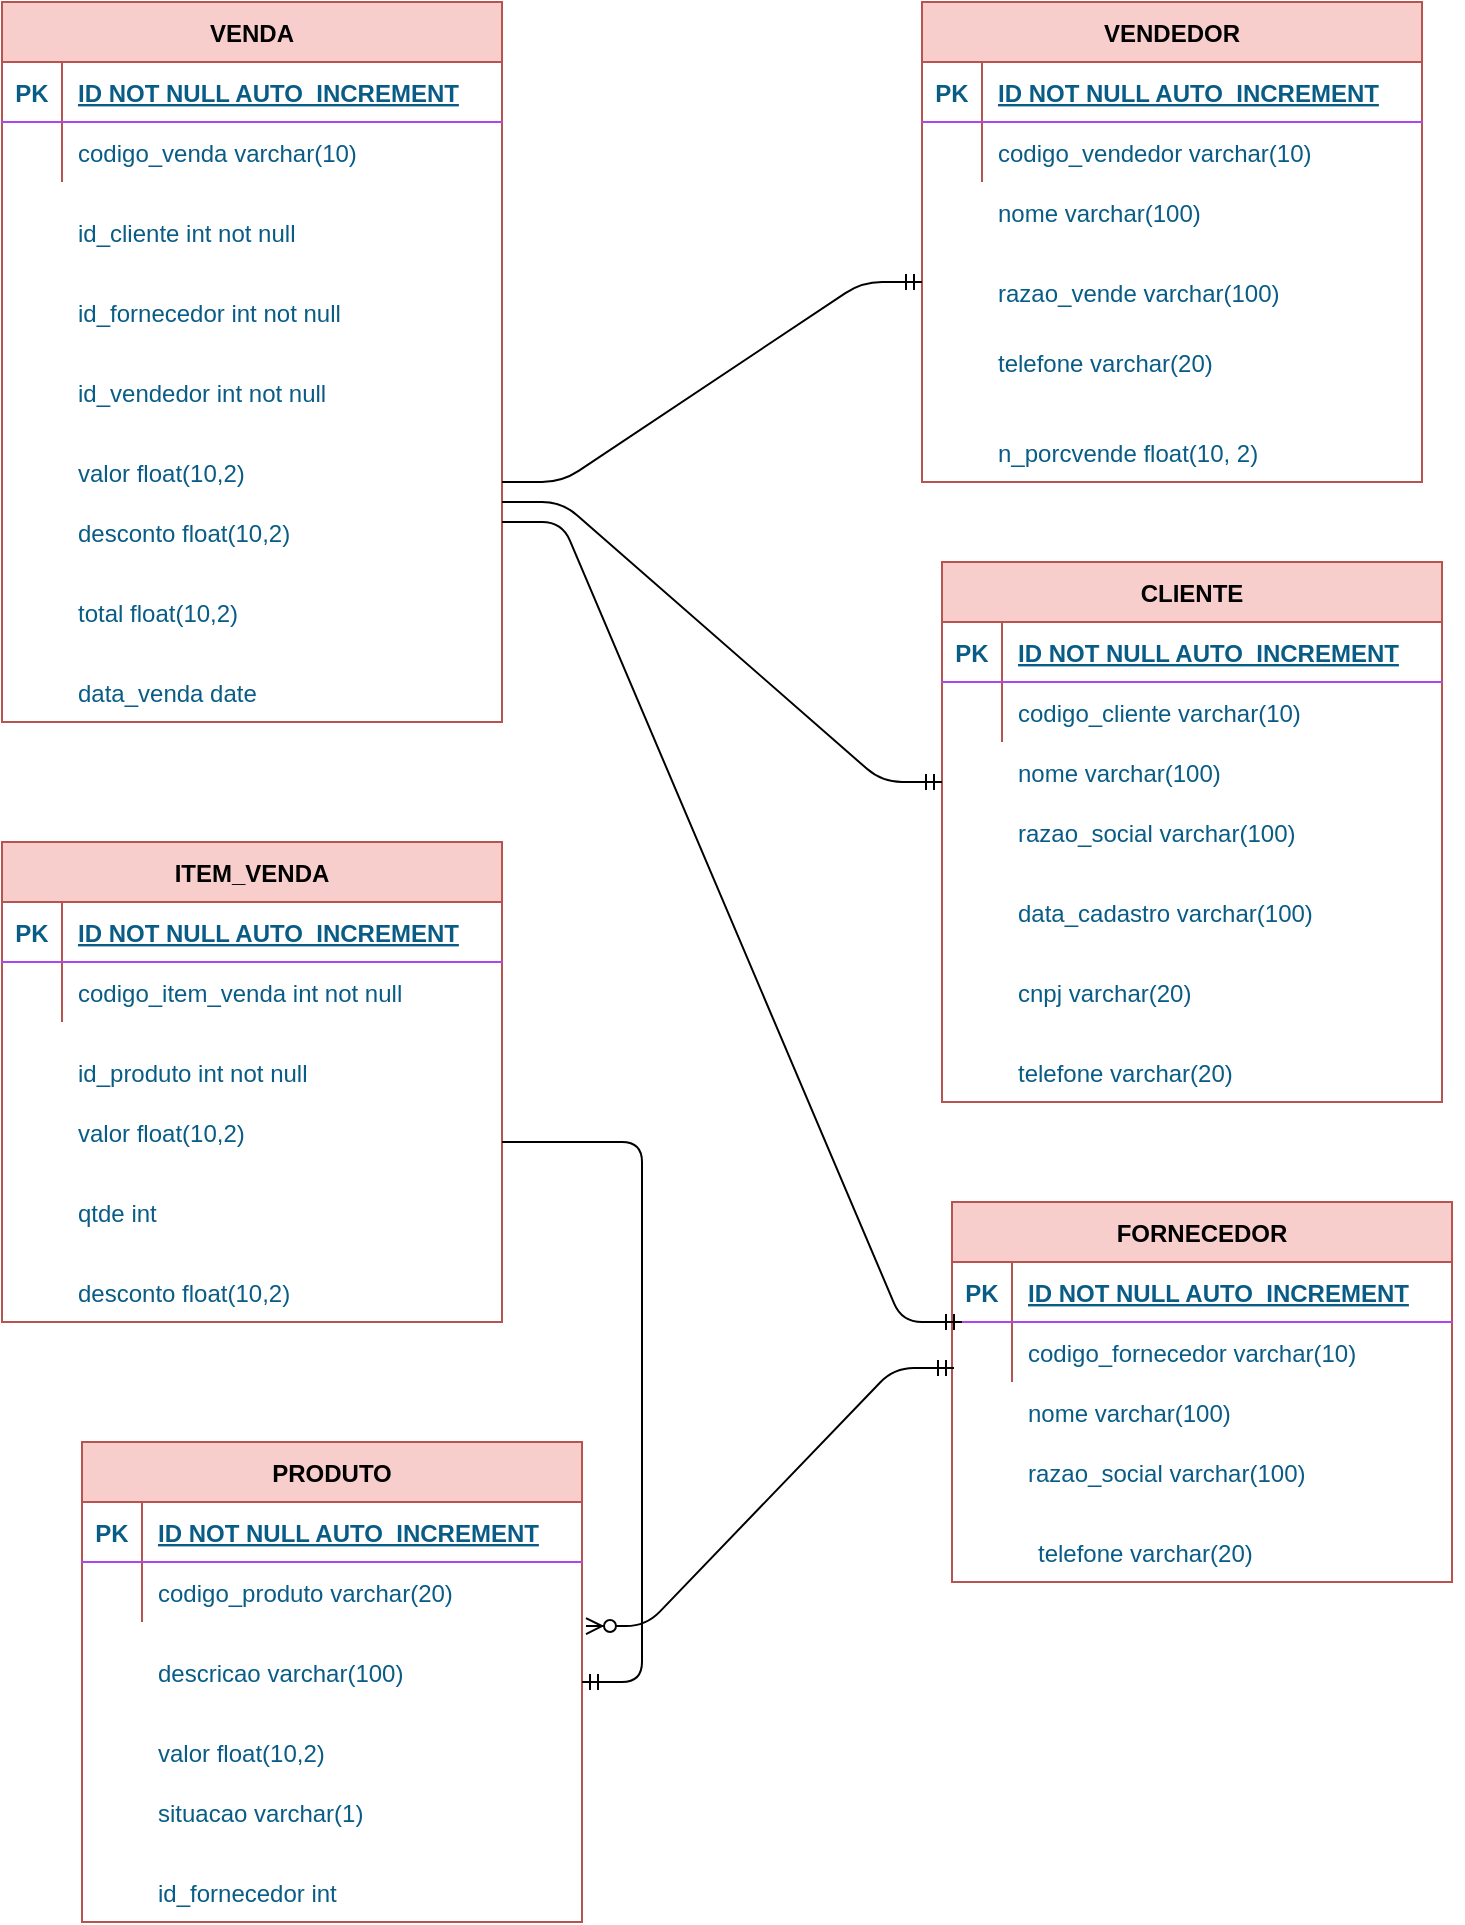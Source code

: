 <mxfile version="15.1.2" type="device"><diagram id="R2lEEEUBdFMjLlhIrx00" name="Page-1"><mxGraphModel dx="1689" dy="831" grid="1" gridSize="10" guides="1" tooltips="1" connect="1" arrows="1" fold="1" page="1" pageScale="1" pageWidth="850" pageHeight="1100" math="0" shadow="0" extFonts="Permanent Marker^https://fonts.googleapis.com/css?family=Permanent+Marker"><root><mxCell id="0"/><mxCell id="1" parent="0"/><mxCell id="wE6T4tkCVQZdM9RePT04-1" value="CLIENTE" style="shape=table;startSize=30;container=1;collapsible=1;childLayout=tableLayout;fixedRows=1;rowLines=0;fontStyle=1;align=center;resizeLast=1;fillColor=#f8cecc;strokeColor=#b85450;" parent="1" vertex="1"><mxGeometry x="510" y="320" width="250" height="270" as="geometry"/></mxCell><mxCell id="wE6T4tkCVQZdM9RePT04-2" value="" style="shape=partialRectangle;collapsible=0;dropTarget=0;pointerEvents=0;fillColor=none;points=[[0,0.5],[1,0.5]];portConstraint=eastwest;top=0;left=0;right=0;bottom=1;strokeColor=#AF45ED;fontColor=#095C86;" parent="wE6T4tkCVQZdM9RePT04-1" vertex="1"><mxGeometry y="30" width="250" height="30" as="geometry"/></mxCell><mxCell id="wE6T4tkCVQZdM9RePT04-3" value="PK" style="shape=partialRectangle;overflow=hidden;connectable=0;fillColor=none;top=0;left=0;bottom=0;right=0;fontStyle=1;strokeColor=#AF45ED;fontColor=#095C86;" parent="wE6T4tkCVQZdM9RePT04-2" vertex="1"><mxGeometry width="30" height="30" as="geometry"/></mxCell><mxCell id="wE6T4tkCVQZdM9RePT04-4" value="ID NOT NULL AUTO_INCREMENT" style="shape=partialRectangle;overflow=hidden;connectable=0;fillColor=none;top=0;left=0;bottom=0;right=0;align=left;spacingLeft=6;fontStyle=5;strokeColor=#AF45ED;fontColor=#095C86;" parent="wE6T4tkCVQZdM9RePT04-2" vertex="1"><mxGeometry x="30" width="220" height="30" as="geometry"/></mxCell><mxCell id="wE6T4tkCVQZdM9RePT04-5" value="" style="shape=partialRectangle;collapsible=0;dropTarget=0;pointerEvents=0;fillColor=none;points=[[0,0.5],[1,0.5]];portConstraint=eastwest;top=0;left=0;right=0;bottom=0;strokeColor=#AF45ED;fontColor=#095C86;" parent="wE6T4tkCVQZdM9RePT04-1" vertex="1"><mxGeometry y="60" width="250" height="30" as="geometry"/></mxCell><mxCell id="wE6T4tkCVQZdM9RePT04-6" value="" style="shape=partialRectangle;overflow=hidden;connectable=0;fillColor=none;top=0;left=0;bottom=0;right=0;strokeColor=#AF45ED;fontColor=#095C86;" parent="wE6T4tkCVQZdM9RePT04-5" vertex="1"><mxGeometry width="30" height="30" as="geometry"/></mxCell><mxCell id="wE6T4tkCVQZdM9RePT04-7" value="codigo_cliente varchar(10)" style="shape=partialRectangle;overflow=hidden;connectable=0;fillColor=none;top=0;left=0;bottom=0;right=0;align=left;spacingLeft=6;strokeColor=#AF45ED;fontColor=#095C86;" parent="wE6T4tkCVQZdM9RePT04-5" vertex="1"><mxGeometry x="30" width="220" height="30" as="geometry"/></mxCell><mxCell id="wE6T4tkCVQZdM9RePT04-8" value="nome varchar(100)" style="shape=partialRectangle;overflow=hidden;connectable=0;fillColor=none;top=0;left=0;bottom=0;right=0;align=left;spacingLeft=6;strokeColor=#AF45ED;fontColor=#095C86;" parent="1" vertex="1"><mxGeometry x="540" y="410" width="220" height="30" as="geometry"/></mxCell><mxCell id="wE6T4tkCVQZdM9RePT04-9" value="razao_social varchar(100)" style="shape=partialRectangle;overflow=hidden;connectable=0;fillColor=none;top=0;left=0;bottom=0;right=0;align=left;spacingLeft=6;strokeColor=#AF45ED;fontColor=#095C86;" parent="1" vertex="1"><mxGeometry x="540" y="440" width="220" height="30" as="geometry"/></mxCell><mxCell id="wE6T4tkCVQZdM9RePT04-10" value="data_cadastro varchar(100)" style="shape=partialRectangle;overflow=hidden;connectable=0;fillColor=none;top=0;left=0;bottom=0;right=0;align=left;spacingLeft=6;strokeColor=#AF45ED;fontColor=#095C86;" parent="1" vertex="1"><mxGeometry x="540" y="480" width="220" height="30" as="geometry"/></mxCell><mxCell id="wE6T4tkCVQZdM9RePT04-11" value="cnpj varchar(20)" style="shape=partialRectangle;overflow=hidden;connectable=0;fillColor=none;top=0;left=0;bottom=0;right=0;align=left;spacingLeft=6;strokeColor=#AF45ED;fontColor=#095C86;" parent="1" vertex="1"><mxGeometry x="540" y="520" width="220" height="30" as="geometry"/></mxCell><mxCell id="wE6T4tkCVQZdM9RePT04-12" value="telefone varchar(20)" style="shape=partialRectangle;overflow=hidden;connectable=0;fillColor=none;top=0;left=0;bottom=0;right=0;align=left;spacingLeft=6;strokeColor=#AF45ED;fontColor=#095C86;" parent="1" vertex="1"><mxGeometry x="540" y="560" width="220" height="30" as="geometry"/></mxCell><mxCell id="wE6T4tkCVQZdM9RePT04-14" value="FORNECEDOR" style="shape=table;startSize=30;container=1;collapsible=1;childLayout=tableLayout;fixedRows=1;rowLines=0;fontStyle=1;align=center;resizeLast=1;fillColor=#f8cecc;strokeColor=#b85450;" parent="1" vertex="1"><mxGeometry x="515" y="640" width="250" height="190" as="geometry"/></mxCell><mxCell id="wE6T4tkCVQZdM9RePT04-15" value="" style="shape=partialRectangle;collapsible=0;dropTarget=0;pointerEvents=0;fillColor=none;points=[[0,0.5],[1,0.5]];portConstraint=eastwest;top=0;left=0;right=0;bottom=1;strokeColor=#AF45ED;fontColor=#095C86;" parent="wE6T4tkCVQZdM9RePT04-14" vertex="1"><mxGeometry y="30" width="250" height="30" as="geometry"/></mxCell><mxCell id="wE6T4tkCVQZdM9RePT04-16" value="PK" style="shape=partialRectangle;overflow=hidden;connectable=0;fillColor=none;top=0;left=0;bottom=0;right=0;fontStyle=1;strokeColor=#AF45ED;fontColor=#095C86;" parent="wE6T4tkCVQZdM9RePT04-15" vertex="1"><mxGeometry width="30" height="30" as="geometry"/></mxCell><mxCell id="wE6T4tkCVQZdM9RePT04-17" value="ID NOT NULL AUTO_INCREMENT" style="shape=partialRectangle;overflow=hidden;connectable=0;fillColor=none;top=0;left=0;bottom=0;right=0;align=left;spacingLeft=6;fontStyle=5;strokeColor=#AF45ED;fontColor=#095C86;" parent="wE6T4tkCVQZdM9RePT04-15" vertex="1"><mxGeometry x="30" width="220" height="30" as="geometry"/></mxCell><mxCell id="wE6T4tkCVQZdM9RePT04-18" value="" style="shape=partialRectangle;collapsible=0;dropTarget=0;pointerEvents=0;fillColor=none;points=[[0,0.5],[1,0.5]];portConstraint=eastwest;top=0;left=0;right=0;bottom=0;strokeColor=#AF45ED;fontColor=#095C86;" parent="wE6T4tkCVQZdM9RePT04-14" vertex="1"><mxGeometry y="60" width="250" height="30" as="geometry"/></mxCell><mxCell id="wE6T4tkCVQZdM9RePT04-19" value="" style="shape=partialRectangle;overflow=hidden;connectable=0;fillColor=none;top=0;left=0;bottom=0;right=0;strokeColor=#AF45ED;fontColor=#095C86;" parent="wE6T4tkCVQZdM9RePT04-18" vertex="1"><mxGeometry width="30" height="30" as="geometry"/></mxCell><mxCell id="wE6T4tkCVQZdM9RePT04-20" value="codigo_fornecedor varchar(10)" style="shape=partialRectangle;overflow=hidden;connectable=0;fillColor=none;top=0;left=0;bottom=0;right=0;align=left;spacingLeft=6;strokeColor=#AF45ED;fontColor=#095C86;" parent="wE6T4tkCVQZdM9RePT04-18" vertex="1"><mxGeometry x="30" width="220" height="30" as="geometry"/></mxCell><mxCell id="wE6T4tkCVQZdM9RePT04-22" value="nome varchar(100)" style="shape=partialRectangle;overflow=hidden;connectable=0;fillColor=none;top=0;left=0;bottom=0;right=0;align=left;spacingLeft=6;strokeColor=#AF45ED;fontColor=#095C86;" parent="1" vertex="1"><mxGeometry x="545" y="730" width="220" height="30" as="geometry"/></mxCell><mxCell id="wE6T4tkCVQZdM9RePT04-24" value="telefone varchar(20)" style="shape=partialRectangle;overflow=hidden;connectable=0;fillColor=none;top=0;left=0;bottom=0;right=0;align=left;spacingLeft=6;strokeColor=#AF45ED;fontColor=#095C86;" parent="1" vertex="1"><mxGeometry x="550" y="800" width="220" height="30" as="geometry"/></mxCell><mxCell id="wE6T4tkCVQZdM9RePT04-26" value="razao_social varchar(100)" style="shape=partialRectangle;overflow=hidden;connectable=0;fillColor=none;top=0;left=0;bottom=0;right=0;align=left;spacingLeft=6;strokeColor=#AF45ED;fontColor=#095C86;" parent="1" vertex="1"><mxGeometry x="545" y="760" width="220" height="30" as="geometry"/></mxCell><mxCell id="wE6T4tkCVQZdM9RePT04-27" value="VENDEDOR" style="shape=table;startSize=30;container=1;collapsible=1;childLayout=tableLayout;fixedRows=1;rowLines=0;fontStyle=1;align=center;resizeLast=1;fillColor=#f8cecc;strokeColor=#b85450;" parent="1" vertex="1"><mxGeometry x="500" y="40" width="250" height="240" as="geometry"/></mxCell><mxCell id="wE6T4tkCVQZdM9RePT04-28" value="" style="shape=partialRectangle;collapsible=0;dropTarget=0;pointerEvents=0;fillColor=none;points=[[0,0.5],[1,0.5]];portConstraint=eastwest;top=0;left=0;right=0;bottom=1;strokeColor=#AF45ED;fontColor=#095C86;" parent="wE6T4tkCVQZdM9RePT04-27" vertex="1"><mxGeometry y="30" width="250" height="30" as="geometry"/></mxCell><mxCell id="wE6T4tkCVQZdM9RePT04-29" value="PK" style="shape=partialRectangle;overflow=hidden;connectable=0;fillColor=none;top=0;left=0;bottom=0;right=0;fontStyle=1;strokeColor=#AF45ED;fontColor=#095C86;" parent="wE6T4tkCVQZdM9RePT04-28" vertex="1"><mxGeometry width="30" height="30" as="geometry"/></mxCell><mxCell id="wE6T4tkCVQZdM9RePT04-30" value="ID NOT NULL AUTO_INCREMENT" style="shape=partialRectangle;overflow=hidden;connectable=0;fillColor=none;top=0;left=0;bottom=0;right=0;align=left;spacingLeft=6;fontStyle=5;strokeColor=#AF45ED;fontColor=#095C86;" parent="wE6T4tkCVQZdM9RePT04-28" vertex="1"><mxGeometry x="30" width="220" height="30" as="geometry"/></mxCell><mxCell id="wE6T4tkCVQZdM9RePT04-31" value="" style="shape=partialRectangle;collapsible=0;dropTarget=0;pointerEvents=0;fillColor=none;points=[[0,0.5],[1,0.5]];portConstraint=eastwest;top=0;left=0;right=0;bottom=0;strokeColor=#AF45ED;fontColor=#095C86;" parent="wE6T4tkCVQZdM9RePT04-27" vertex="1"><mxGeometry y="60" width="250" height="30" as="geometry"/></mxCell><mxCell id="wE6T4tkCVQZdM9RePT04-32" value="" style="shape=partialRectangle;overflow=hidden;connectable=0;fillColor=none;top=0;left=0;bottom=0;right=0;strokeColor=#AF45ED;fontColor=#095C86;" parent="wE6T4tkCVQZdM9RePT04-31" vertex="1"><mxGeometry width="30" height="30" as="geometry"/></mxCell><mxCell id="wE6T4tkCVQZdM9RePT04-33" value="codigo_vendedor varchar(10)" style="shape=partialRectangle;overflow=hidden;connectable=0;fillColor=none;top=0;left=0;bottom=0;right=0;align=left;spacingLeft=6;strokeColor=#AF45ED;fontColor=#095C86;" parent="wE6T4tkCVQZdM9RePT04-31" vertex="1"><mxGeometry x="30" width="220" height="30" as="geometry"/></mxCell><mxCell id="wE6T4tkCVQZdM9RePT04-35" value="nome varchar(100)" style="shape=partialRectangle;overflow=hidden;connectable=0;fillColor=none;top=0;left=0;bottom=0;right=0;align=left;spacingLeft=6;strokeColor=#AF45ED;fontColor=#095C86;" parent="1" vertex="1"><mxGeometry x="530" y="130" width="220" height="30" as="geometry"/></mxCell><mxCell id="wE6T4tkCVQZdM9RePT04-36" value="razao_vende varchar(100)" style="shape=partialRectangle;overflow=hidden;connectable=0;fillColor=none;top=0;left=0;bottom=0;right=0;align=left;spacingLeft=6;strokeColor=#AF45ED;fontColor=#095C86;" parent="1" vertex="1"><mxGeometry x="530" y="170" width="220" height="30" as="geometry"/></mxCell><mxCell id="wE6T4tkCVQZdM9RePT04-37" value="n_porcvende float(10, 2)" style="shape=partialRectangle;overflow=hidden;connectable=0;fillColor=none;top=0;left=0;bottom=0;right=0;align=left;spacingLeft=6;strokeColor=#AF45ED;fontColor=#095C86;" parent="1" vertex="1"><mxGeometry x="530" y="250" width="220" height="30" as="geometry"/></mxCell><mxCell id="wE6T4tkCVQZdM9RePT04-38" value="telefone varchar(20)" style="shape=partialRectangle;overflow=hidden;connectable=0;fillColor=none;top=0;left=0;bottom=0;right=0;align=left;spacingLeft=6;strokeColor=#AF45ED;fontColor=#095C86;" parent="1" vertex="1"><mxGeometry x="530" y="205" width="220" height="30" as="geometry"/></mxCell><mxCell id="wE6T4tkCVQZdM9RePT04-39" value="PRODUTO" style="shape=table;startSize=30;container=1;collapsible=1;childLayout=tableLayout;fixedRows=1;rowLines=0;fontStyle=1;align=center;resizeLast=1;fillColor=#f8cecc;strokeColor=#b85450;" parent="1" vertex="1"><mxGeometry x="80" y="760" width="250" height="240" as="geometry"/></mxCell><mxCell id="wE6T4tkCVQZdM9RePT04-40" value="" style="shape=partialRectangle;collapsible=0;dropTarget=0;pointerEvents=0;fillColor=none;points=[[0,0.5],[1,0.5]];portConstraint=eastwest;top=0;left=0;right=0;bottom=1;strokeColor=#AF45ED;fontColor=#095C86;" parent="wE6T4tkCVQZdM9RePT04-39" vertex="1"><mxGeometry y="30" width="250" height="30" as="geometry"/></mxCell><mxCell id="wE6T4tkCVQZdM9RePT04-41" value="PK" style="shape=partialRectangle;overflow=hidden;connectable=0;fillColor=none;top=0;left=0;bottom=0;right=0;fontStyle=1;strokeColor=#AF45ED;fontColor=#095C86;" parent="wE6T4tkCVQZdM9RePT04-40" vertex="1"><mxGeometry width="30" height="30" as="geometry"/></mxCell><mxCell id="wE6T4tkCVQZdM9RePT04-42" value="ID NOT NULL AUTO_INCREMENT" style="shape=partialRectangle;overflow=hidden;connectable=0;fillColor=none;top=0;left=0;bottom=0;right=0;align=left;spacingLeft=6;fontStyle=5;strokeColor=#AF45ED;fontColor=#095C86;" parent="wE6T4tkCVQZdM9RePT04-40" vertex="1"><mxGeometry x="30" width="220" height="30" as="geometry"/></mxCell><mxCell id="wE6T4tkCVQZdM9RePT04-43" value="" style="shape=partialRectangle;collapsible=0;dropTarget=0;pointerEvents=0;fillColor=none;points=[[0,0.5],[1,0.5]];portConstraint=eastwest;top=0;left=0;right=0;bottom=0;strokeColor=#AF45ED;fontColor=#095C86;" parent="wE6T4tkCVQZdM9RePT04-39" vertex="1"><mxGeometry y="60" width="250" height="30" as="geometry"/></mxCell><mxCell id="wE6T4tkCVQZdM9RePT04-44" value="" style="shape=partialRectangle;overflow=hidden;connectable=0;fillColor=none;top=0;left=0;bottom=0;right=0;strokeColor=#AF45ED;fontColor=#095C86;" parent="wE6T4tkCVQZdM9RePT04-43" vertex="1"><mxGeometry width="30" height="30" as="geometry"/></mxCell><mxCell id="wE6T4tkCVQZdM9RePT04-45" value="codigo_produto varchar(20)" style="shape=partialRectangle;overflow=hidden;connectable=0;fillColor=none;top=0;left=0;bottom=0;right=0;align=left;spacingLeft=6;strokeColor=#AF45ED;fontColor=#095C86;" parent="wE6T4tkCVQZdM9RePT04-43" vertex="1"><mxGeometry x="30" width="220" height="30" as="geometry"/></mxCell><mxCell id="wE6T4tkCVQZdM9RePT04-47" value="" style="shape=partialRectangle;collapsible=0;dropTarget=0;pointerEvents=0;fillColor=none;points=[[0,0.5],[1,0.5]];portConstraint=eastwest;top=0;left=0;right=0;bottom=0;strokeColor=#AF45ED;fontColor=#095C86;" parent="1" vertex="1"><mxGeometry x="110" y="860" width="220" height="30" as="geometry"/></mxCell><mxCell id="wE6T4tkCVQZdM9RePT04-48" value="" style="shape=partialRectangle;overflow=hidden;connectable=0;fillColor=none;top=0;left=0;bottom=0;right=0;strokeColor=#AF45ED;fontColor=#095C86;" parent="wE6T4tkCVQZdM9RePT04-47" vertex="1"><mxGeometry width="26.4" height="30" as="geometry"/></mxCell><mxCell id="wE6T4tkCVQZdM9RePT04-49" value="descricao varchar(100)" style="shape=partialRectangle;overflow=hidden;connectable=0;fillColor=none;top=0;left=0;bottom=0;right=0;align=left;spacingLeft=6;strokeColor=#AF45ED;fontColor=#095C86;" parent="wE6T4tkCVQZdM9RePT04-47" vertex="1"><mxGeometry width="210" height="30" as="geometry"/></mxCell><mxCell id="wE6T4tkCVQZdM9RePT04-50" value="" style="shape=partialRectangle;collapsible=0;dropTarget=0;pointerEvents=0;fillColor=none;points=[[0,0.5],[1,0.5]];portConstraint=eastwest;top=0;left=0;right=0;bottom=0;strokeColor=#AF45ED;fontColor=#095C86;" parent="1" vertex="1"><mxGeometry x="110" y="900" width="220" height="30" as="geometry"/></mxCell><mxCell id="wE6T4tkCVQZdM9RePT04-51" value="" style="shape=partialRectangle;overflow=hidden;connectable=0;fillColor=none;top=0;left=0;bottom=0;right=0;strokeColor=#AF45ED;fontColor=#095C86;" parent="wE6T4tkCVQZdM9RePT04-50" vertex="1"><mxGeometry width="26.4" height="30" as="geometry"/></mxCell><mxCell id="wE6T4tkCVQZdM9RePT04-52" value="valor float(10,2)" style="shape=partialRectangle;overflow=hidden;connectable=0;fillColor=none;top=0;left=0;bottom=0;right=0;align=left;spacingLeft=6;strokeColor=#AF45ED;fontColor=#095C86;" parent="wE6T4tkCVQZdM9RePT04-50" vertex="1"><mxGeometry width="210" height="30" as="geometry"/></mxCell><mxCell id="wE6T4tkCVQZdM9RePT04-53" value="" style="shape=partialRectangle;collapsible=0;dropTarget=0;pointerEvents=0;fillColor=none;points=[[0,0.5],[1,0.5]];portConstraint=eastwest;top=0;left=0;right=0;bottom=0;strokeColor=#AF45ED;fontColor=#095C86;" parent="1" vertex="1"><mxGeometry x="110" y="930" width="220" height="30" as="geometry"/></mxCell><mxCell id="wE6T4tkCVQZdM9RePT04-54" value="" style="shape=partialRectangle;overflow=hidden;connectable=0;fillColor=none;top=0;left=0;bottom=0;right=0;strokeColor=#AF45ED;fontColor=#095C86;" parent="wE6T4tkCVQZdM9RePT04-53" vertex="1"><mxGeometry width="26.4" height="30" as="geometry"/></mxCell><mxCell id="wE6T4tkCVQZdM9RePT04-55" value="situacao varchar(1)" style="shape=partialRectangle;overflow=hidden;connectable=0;fillColor=none;top=0;left=0;bottom=0;right=0;align=left;spacingLeft=6;strokeColor=#AF45ED;fontColor=#095C86;" parent="wE6T4tkCVQZdM9RePT04-53" vertex="1"><mxGeometry width="210" height="30" as="geometry"/></mxCell><mxCell id="wE6T4tkCVQZdM9RePT04-56" value="" style="shape=partialRectangle;collapsible=0;dropTarget=0;pointerEvents=0;fillColor=none;points=[[0,0.5],[1,0.5]];portConstraint=eastwest;top=0;left=0;right=0;bottom=0;strokeColor=#AF45ED;fontColor=#095C86;" parent="1" vertex="1"><mxGeometry x="110" y="970" width="220" height="30" as="geometry"/></mxCell><mxCell id="wE6T4tkCVQZdM9RePT04-57" value="" style="shape=partialRectangle;overflow=hidden;connectable=0;fillColor=none;top=0;left=0;bottom=0;right=0;strokeColor=#AF45ED;fontColor=#095C86;" parent="wE6T4tkCVQZdM9RePT04-56" vertex="1"><mxGeometry width="26.4" height="30" as="geometry"/></mxCell><mxCell id="wE6T4tkCVQZdM9RePT04-58" value="id_fornecedor int" style="shape=partialRectangle;overflow=hidden;connectable=0;fillColor=none;top=0;left=0;bottom=0;right=0;align=left;spacingLeft=6;strokeColor=#AF45ED;fontColor=#095C86;" parent="wE6T4tkCVQZdM9RePT04-56" vertex="1"><mxGeometry width="210" height="30" as="geometry"/></mxCell><mxCell id="wE6T4tkCVQZdM9RePT04-59" value="VENDA" style="shape=table;startSize=30;container=1;collapsible=1;childLayout=tableLayout;fixedRows=1;rowLines=0;fontStyle=1;align=center;resizeLast=1;fillColor=#f8cecc;strokeColor=#b85450;" parent="1" vertex="1"><mxGeometry x="40" y="40" width="250" height="360" as="geometry"/></mxCell><mxCell id="wE6T4tkCVQZdM9RePT04-60" value="" style="shape=partialRectangle;collapsible=0;dropTarget=0;pointerEvents=0;fillColor=none;points=[[0,0.5],[1,0.5]];portConstraint=eastwest;top=0;left=0;right=0;bottom=1;strokeColor=#AF45ED;fontColor=#095C86;" parent="wE6T4tkCVQZdM9RePT04-59" vertex="1"><mxGeometry y="30" width="250" height="30" as="geometry"/></mxCell><mxCell id="wE6T4tkCVQZdM9RePT04-61" value="PK" style="shape=partialRectangle;overflow=hidden;connectable=0;fillColor=none;top=0;left=0;bottom=0;right=0;fontStyle=1;strokeColor=#AF45ED;fontColor=#095C86;" parent="wE6T4tkCVQZdM9RePT04-60" vertex="1"><mxGeometry width="30" height="30" as="geometry"/></mxCell><mxCell id="wE6T4tkCVQZdM9RePT04-62" value="ID NOT NULL AUTO_INCREMENT" style="shape=partialRectangle;overflow=hidden;connectable=0;fillColor=none;top=0;left=0;bottom=0;right=0;align=left;spacingLeft=6;fontStyle=5;strokeColor=#AF45ED;fontColor=#095C86;" parent="wE6T4tkCVQZdM9RePT04-60" vertex="1"><mxGeometry x="30" width="220" height="30" as="geometry"/></mxCell><mxCell id="wE6T4tkCVQZdM9RePT04-63" value="" style="shape=partialRectangle;collapsible=0;dropTarget=0;pointerEvents=0;fillColor=none;points=[[0,0.5],[1,0.5]];portConstraint=eastwest;top=0;left=0;right=0;bottom=0;strokeColor=#AF45ED;fontColor=#095C86;" parent="wE6T4tkCVQZdM9RePT04-59" vertex="1"><mxGeometry y="60" width="250" height="30" as="geometry"/></mxCell><mxCell id="wE6T4tkCVQZdM9RePT04-64" value="" style="shape=partialRectangle;overflow=hidden;connectable=0;fillColor=none;top=0;left=0;bottom=0;right=0;strokeColor=#AF45ED;fontColor=#095C86;" parent="wE6T4tkCVQZdM9RePT04-63" vertex="1"><mxGeometry width="30" height="30" as="geometry"/></mxCell><mxCell id="wE6T4tkCVQZdM9RePT04-65" value="codigo_venda varchar(10)" style="shape=partialRectangle;overflow=hidden;connectable=0;fillColor=none;top=0;left=0;bottom=0;right=0;align=left;spacingLeft=6;strokeColor=#AF45ED;fontColor=#095C86;" parent="wE6T4tkCVQZdM9RePT04-63" vertex="1"><mxGeometry x="30" width="220" height="30" as="geometry"/></mxCell><mxCell id="wE6T4tkCVQZdM9RePT04-67" value="id_cliente int not null" style="shape=partialRectangle;overflow=hidden;connectable=0;fillColor=none;top=0;left=0;bottom=0;right=0;align=left;spacingLeft=6;strokeColor=#AF45ED;fontColor=#095C86;" parent="1" vertex="1"><mxGeometry x="70" y="140" width="220" height="30" as="geometry"/></mxCell><mxCell id="wE6T4tkCVQZdM9RePT04-68" value="id_fornecedor int not null" style="shape=partialRectangle;overflow=hidden;connectable=0;fillColor=none;top=0;left=0;bottom=0;right=0;align=left;spacingLeft=6;strokeColor=#AF45ED;fontColor=#095C86;" parent="1" vertex="1"><mxGeometry x="70" y="180" width="220" height="30" as="geometry"/></mxCell><mxCell id="wE6T4tkCVQZdM9RePT04-69" value="id_vendedor int not null" style="shape=partialRectangle;overflow=hidden;connectable=0;fillColor=none;top=0;left=0;bottom=0;right=0;align=left;spacingLeft=6;strokeColor=#AF45ED;fontColor=#095C86;" parent="1" vertex="1"><mxGeometry x="70" y="220" width="220" height="30" as="geometry"/></mxCell><mxCell id="wE6T4tkCVQZdM9RePT04-70" value="valor float(10,2)" style="shape=partialRectangle;overflow=hidden;connectable=0;fillColor=none;top=0;left=0;bottom=0;right=0;align=left;spacingLeft=6;strokeColor=#AF45ED;fontColor=#095C86;" parent="1" vertex="1"><mxGeometry x="70" y="260" width="220" height="30" as="geometry"/></mxCell><mxCell id="wE6T4tkCVQZdM9RePT04-71" value="desconto float(10,2)" style="shape=partialRectangle;overflow=hidden;connectable=0;fillColor=none;top=0;left=0;bottom=0;right=0;align=left;spacingLeft=6;strokeColor=#AF45ED;fontColor=#095C86;" parent="1" vertex="1"><mxGeometry x="70" y="290" width="220" height="30" as="geometry"/></mxCell><mxCell id="wE6T4tkCVQZdM9RePT04-72" value="total float(10,2)" style="shape=partialRectangle;overflow=hidden;connectable=0;fillColor=none;top=0;left=0;bottom=0;right=0;align=left;spacingLeft=6;strokeColor=#AF45ED;fontColor=#095C86;" parent="1" vertex="1"><mxGeometry x="70" y="330" width="220" height="30" as="geometry"/></mxCell><mxCell id="wE6T4tkCVQZdM9RePT04-73" value="data_venda date" style="shape=partialRectangle;overflow=hidden;connectable=0;fillColor=none;top=0;left=0;bottom=0;right=0;align=left;spacingLeft=6;strokeColor=#AF45ED;fontColor=#095C86;" parent="1" vertex="1"><mxGeometry x="70" y="370" width="220" height="30" as="geometry"/></mxCell><mxCell id="wE6T4tkCVQZdM9RePT04-74" value="ITEM_VENDA" style="shape=table;startSize=30;container=1;collapsible=1;childLayout=tableLayout;fixedRows=1;rowLines=0;fontStyle=1;align=center;resizeLast=1;fillColor=#f8cecc;strokeColor=#b85450;" parent="1" vertex="1"><mxGeometry x="40" y="460" width="250" height="240" as="geometry"/></mxCell><mxCell id="wE6T4tkCVQZdM9RePT04-75" value="" style="shape=partialRectangle;collapsible=0;dropTarget=0;pointerEvents=0;fillColor=none;points=[[0,0.5],[1,0.5]];portConstraint=eastwest;top=0;left=0;right=0;bottom=1;strokeColor=#AF45ED;fontColor=#095C86;" parent="wE6T4tkCVQZdM9RePT04-74" vertex="1"><mxGeometry y="30" width="250" height="30" as="geometry"/></mxCell><mxCell id="wE6T4tkCVQZdM9RePT04-76" value="PK" style="shape=partialRectangle;overflow=hidden;connectable=0;fillColor=none;top=0;left=0;bottom=0;right=0;fontStyle=1;strokeColor=#AF45ED;fontColor=#095C86;" parent="wE6T4tkCVQZdM9RePT04-75" vertex="1"><mxGeometry width="30" height="30" as="geometry"/></mxCell><mxCell id="wE6T4tkCVQZdM9RePT04-77" value="ID NOT NULL AUTO_INCREMENT" style="shape=partialRectangle;overflow=hidden;connectable=0;fillColor=none;top=0;left=0;bottom=0;right=0;align=left;spacingLeft=6;fontStyle=5;strokeColor=#AF45ED;fontColor=#095C86;" parent="wE6T4tkCVQZdM9RePT04-75" vertex="1"><mxGeometry x="30" width="220" height="30" as="geometry"/></mxCell><mxCell id="wE6T4tkCVQZdM9RePT04-78" value="" style="shape=partialRectangle;collapsible=0;dropTarget=0;pointerEvents=0;fillColor=none;points=[[0,0.5],[1,0.5]];portConstraint=eastwest;top=0;left=0;right=0;bottom=0;strokeColor=#AF45ED;fontColor=#095C86;" parent="wE6T4tkCVQZdM9RePT04-74" vertex="1"><mxGeometry y="60" width="250" height="30" as="geometry"/></mxCell><mxCell id="wE6T4tkCVQZdM9RePT04-79" value="" style="shape=partialRectangle;overflow=hidden;connectable=0;fillColor=none;top=0;left=0;bottom=0;right=0;strokeColor=#AF45ED;fontColor=#095C86;" parent="wE6T4tkCVQZdM9RePT04-78" vertex="1"><mxGeometry width="30" height="30" as="geometry"/></mxCell><mxCell id="wE6T4tkCVQZdM9RePT04-80" value="codigo_item_venda int not null" style="shape=partialRectangle;overflow=hidden;connectable=0;fillColor=none;top=0;left=0;bottom=0;right=0;align=left;spacingLeft=6;strokeColor=#AF45ED;fontColor=#095C86;" parent="wE6T4tkCVQZdM9RePT04-78" vertex="1"><mxGeometry x="30" width="220" height="30" as="geometry"/></mxCell><mxCell id="wE6T4tkCVQZdM9RePT04-82" value="id_produto int not null" style="shape=partialRectangle;overflow=hidden;connectable=0;fillColor=none;top=0;left=0;bottom=0;right=0;align=left;spacingLeft=6;strokeColor=#AF45ED;fontColor=#095C86;" parent="1" vertex="1"><mxGeometry x="70" y="560" width="220" height="30" as="geometry"/></mxCell><mxCell id="wE6T4tkCVQZdM9RePT04-83" value="valor float(10,2)" style="shape=partialRectangle;overflow=hidden;connectable=0;fillColor=none;top=0;left=0;bottom=0;right=0;align=left;spacingLeft=6;strokeColor=#AF45ED;fontColor=#095C86;" parent="1" vertex="1"><mxGeometry x="70" y="590" width="220" height="30" as="geometry"/></mxCell><mxCell id="wE6T4tkCVQZdM9RePT04-84" value="qtde int" style="shape=partialRectangle;overflow=hidden;connectable=0;fillColor=none;top=0;left=0;bottom=0;right=0;align=left;spacingLeft=6;strokeColor=#AF45ED;fontColor=#095C86;" parent="1" vertex="1"><mxGeometry x="70" y="630" width="220" height="30" as="geometry"/></mxCell><mxCell id="wE6T4tkCVQZdM9RePT04-85" value="desconto float(10,2)" style="shape=partialRectangle;overflow=hidden;connectable=0;fillColor=none;top=0;left=0;bottom=0;right=0;align=left;spacingLeft=6;strokeColor=#AF45ED;fontColor=#095C86;" parent="1" vertex="1"><mxGeometry x="70" y="670" width="220" height="30" as="geometry"/></mxCell><mxCell id="DVpVsv7wDrlkFfiCFvKB-7" value="" style="edgeStyle=entityRelationEdgeStyle;fontSize=12;html=1;endArrow=ERzeroToMany;startArrow=ERmandOne;entryX=1.008;entryY=1.067;entryDx=0;entryDy=0;entryPerimeter=0;exitX=0.004;exitY=0.767;exitDx=0;exitDy=0;exitPerimeter=0;" parent="1" source="wE6T4tkCVQZdM9RePT04-18" target="wE6T4tkCVQZdM9RePT04-43" edge="1"><mxGeometry width="100" height="100" relative="1" as="geometry"><mxPoint x="375" y="980" as="sourcePoint"/><mxPoint x="475" y="880" as="targetPoint"/></mxGeometry></mxCell><mxCell id="DVpVsv7wDrlkFfiCFvKB-13" value="" style="edgeStyle=entityRelationEdgeStyle;fontSize=12;html=1;endArrow=ERmandOne;" parent="1" target="wE6T4tkCVQZdM9RePT04-39" edge="1"><mxGeometry width="100" height="100" relative="1" as="geometry"><mxPoint x="290" y="610" as="sourcePoint"/><mxPoint x="450" y="670" as="targetPoint"/></mxGeometry></mxCell><mxCell id="DVpVsv7wDrlkFfiCFvKB-14" value="" style="edgeStyle=entityRelationEdgeStyle;fontSize=12;html=1;endArrow=ERmandOne;" parent="1" edge="1"><mxGeometry width="100" height="100" relative="1" as="geometry"><mxPoint x="290" y="280" as="sourcePoint"/><mxPoint x="500" y="180" as="targetPoint"/></mxGeometry></mxCell><mxCell id="DVpVsv7wDrlkFfiCFvKB-15" value="" style="edgeStyle=entityRelationEdgeStyle;fontSize=12;html=1;endArrow=ERmandOne;" parent="1" edge="1"><mxGeometry width="100" height="100" relative="1" as="geometry"><mxPoint x="290" y="290" as="sourcePoint"/><mxPoint x="510" y="430" as="targetPoint"/></mxGeometry></mxCell><mxCell id="DVpVsv7wDrlkFfiCFvKB-16" value="" style="edgeStyle=entityRelationEdgeStyle;fontSize=12;html=1;endArrow=ERmandOne;entryX=0.02;entryY=0;entryDx=0;entryDy=0;entryPerimeter=0;" parent="1" target="wE6T4tkCVQZdM9RePT04-18" edge="1"><mxGeometry width="100" height="100" relative="1" as="geometry"><mxPoint x="290" y="300" as="sourcePoint"/><mxPoint x="510" y="700" as="targetPoint"/></mxGeometry></mxCell></root></mxGraphModel></diagram></mxfile>
